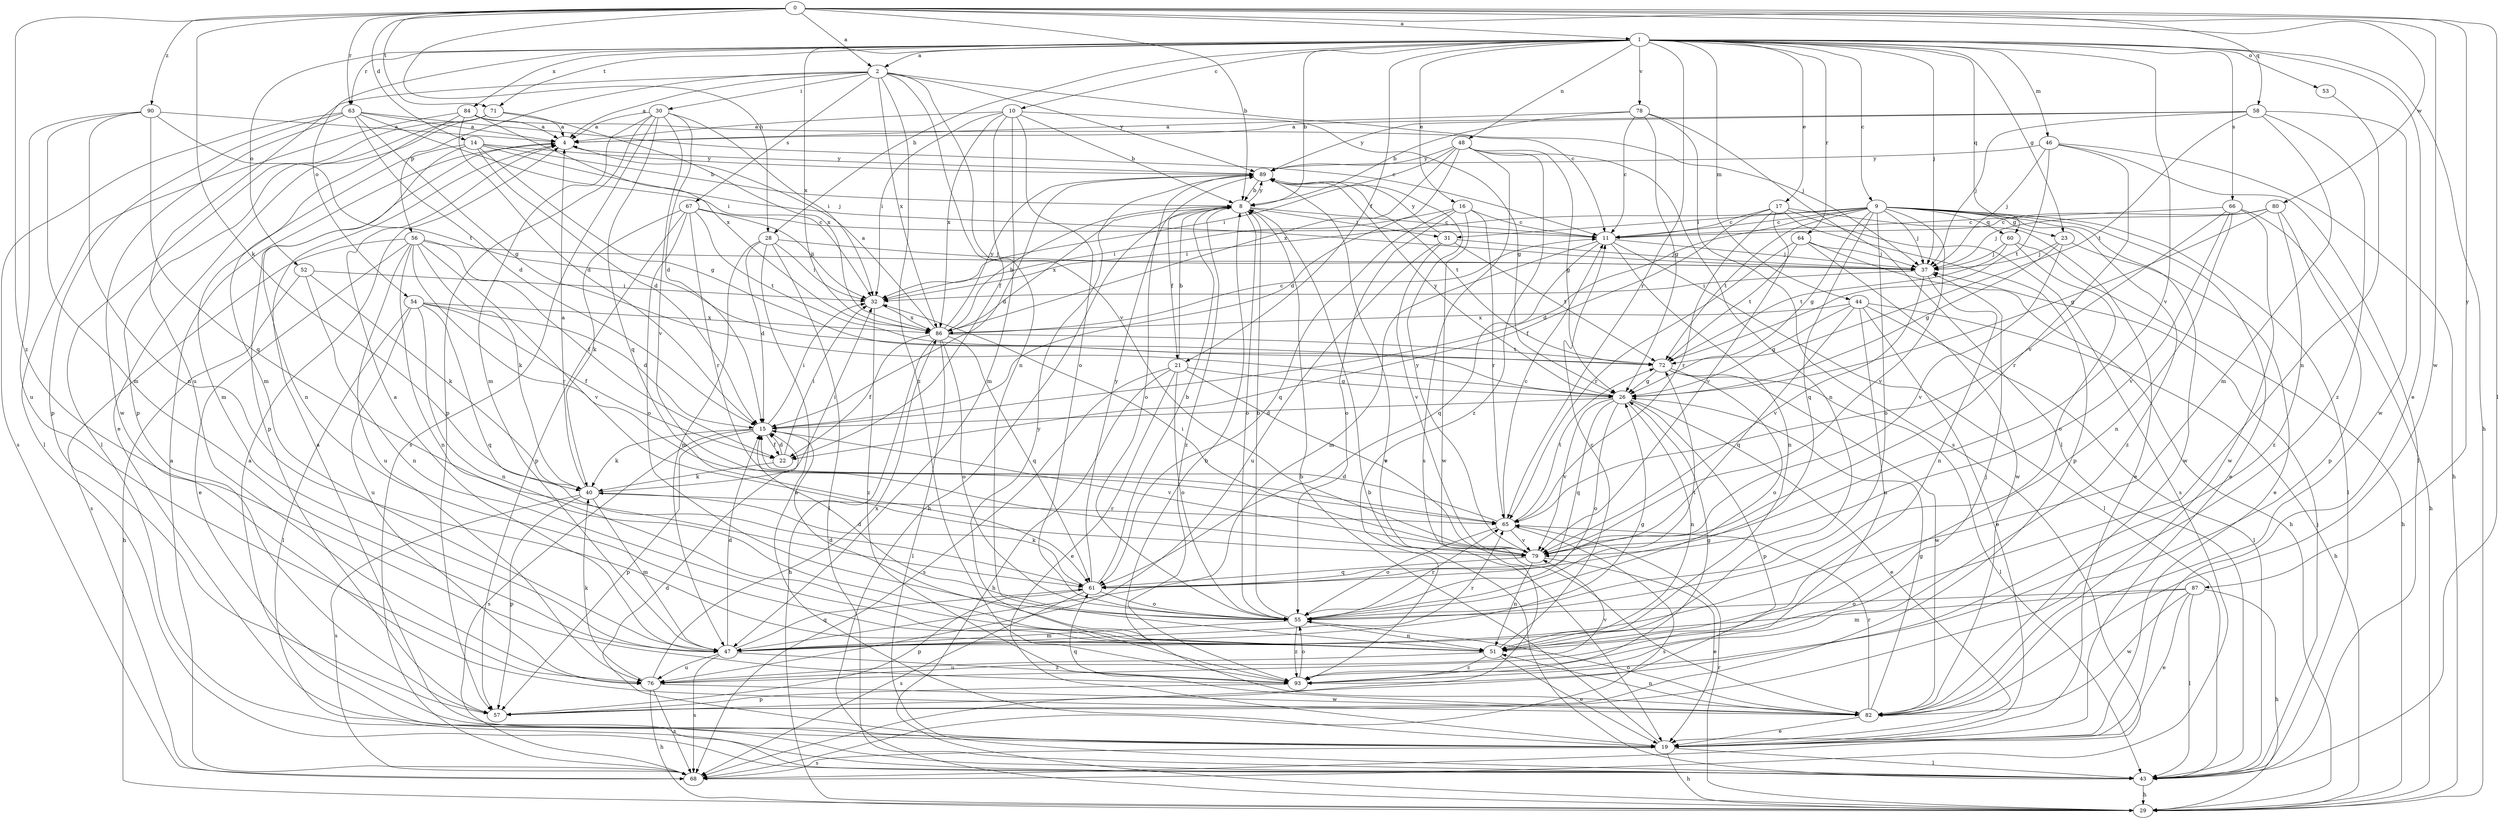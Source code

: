 strict digraph  {
0;
1;
2;
4;
8;
9;
10;
11;
14;
15;
16;
17;
19;
21;
22;
23;
26;
28;
29;
30;
31;
32;
37;
40;
43;
44;
46;
47;
48;
51;
52;
53;
54;
55;
56;
57;
58;
60;
61;
63;
64;
65;
66;
67;
68;
71;
72;
76;
78;
79;
80;
82;
84;
86;
87;
89;
90;
93;
0 -> 1  [label=a];
0 -> 2  [label=a];
0 -> 8  [label=b];
0 -> 14  [label=d];
0 -> 28  [label=h];
0 -> 40  [label=k];
0 -> 43  [label=l];
0 -> 58  [label=q];
0 -> 63  [label=r];
0 -> 71  [label=t];
0 -> 80  [label=w];
0 -> 82  [label=w];
0 -> 87  [label=y];
0 -> 90  [label=z];
0 -> 93  [label=z];
1 -> 2  [label=a];
1 -> 8  [label=b];
1 -> 9  [label=c];
1 -> 10  [label=c];
1 -> 16  [label=e];
1 -> 17  [label=e];
1 -> 19  [label=e];
1 -> 21  [label=f];
1 -> 23  [label=g];
1 -> 28  [label=h];
1 -> 29  [label=h];
1 -> 37  [label=j];
1 -> 44  [label=m];
1 -> 46  [label=m];
1 -> 48  [label=n];
1 -> 52  [label=o];
1 -> 53  [label=o];
1 -> 54  [label=o];
1 -> 60  [label=q];
1 -> 63  [label=r];
1 -> 64  [label=r];
1 -> 65  [label=r];
1 -> 66  [label=s];
1 -> 71  [label=t];
1 -> 78  [label=v];
1 -> 79  [label=v];
1 -> 84  [label=x];
1 -> 86  [label=x];
2 -> 4  [label=a];
2 -> 11  [label=c];
2 -> 30  [label=i];
2 -> 51  [label=n];
2 -> 56  [label=p];
2 -> 67  [label=s];
2 -> 76  [label=u];
2 -> 79  [label=v];
2 -> 86  [label=x];
2 -> 89  [label=y];
2 -> 93  [label=z];
4 -> 57  [label=p];
4 -> 89  [label=y];
8 -> 11  [label=c];
8 -> 21  [label=f];
8 -> 29  [label=h];
8 -> 31  [label=i];
8 -> 55  [label=o];
8 -> 86  [label=x];
8 -> 89  [label=y];
8 -> 93  [label=z];
9 -> 11  [label=c];
9 -> 15  [label=d];
9 -> 19  [label=e];
9 -> 23  [label=g];
9 -> 26  [label=g];
9 -> 31  [label=i];
9 -> 32  [label=i];
9 -> 37  [label=j];
9 -> 43  [label=l];
9 -> 55  [label=o];
9 -> 60  [label=q];
9 -> 61  [label=q];
9 -> 72  [label=t];
9 -> 79  [label=v];
9 -> 82  [label=w];
9 -> 93  [label=z];
10 -> 4  [label=a];
10 -> 8  [label=b];
10 -> 22  [label=f];
10 -> 26  [label=g];
10 -> 32  [label=i];
10 -> 47  [label=m];
10 -> 55  [label=o];
10 -> 86  [label=x];
11 -> 37  [label=j];
11 -> 43  [label=l];
11 -> 47  [label=m];
11 -> 51  [label=n];
11 -> 61  [label=q];
14 -> 8  [label=b];
14 -> 15  [label=d];
14 -> 26  [label=g];
14 -> 37  [label=j];
14 -> 47  [label=m];
14 -> 51  [label=n];
14 -> 89  [label=y];
15 -> 22  [label=f];
15 -> 32  [label=i];
15 -> 40  [label=k];
15 -> 57  [label=p];
15 -> 68  [label=s];
15 -> 79  [label=v];
16 -> 11  [label=c];
16 -> 32  [label=i];
16 -> 55  [label=o];
16 -> 61  [label=q];
16 -> 65  [label=r];
16 -> 82  [label=w];
17 -> 11  [label=c];
17 -> 19  [label=e];
17 -> 22  [label=f];
17 -> 57  [label=p];
17 -> 65  [label=r];
17 -> 68  [label=s];
17 -> 79  [label=v];
19 -> 4  [label=a];
19 -> 8  [label=b];
19 -> 15  [label=d];
19 -> 29  [label=h];
19 -> 43  [label=l];
19 -> 68  [label=s];
21 -> 8  [label=b];
21 -> 19  [label=e];
21 -> 26  [label=g];
21 -> 29  [label=h];
21 -> 55  [label=o];
21 -> 68  [label=s];
21 -> 79  [label=v];
22 -> 15  [label=d];
22 -> 32  [label=i];
22 -> 40  [label=k];
23 -> 19  [label=e];
23 -> 26  [label=g];
23 -> 37  [label=j];
23 -> 79  [label=v];
26 -> 15  [label=d];
26 -> 19  [label=e];
26 -> 51  [label=n];
26 -> 55  [label=o];
26 -> 57  [label=p];
26 -> 61  [label=q];
26 -> 79  [label=v];
26 -> 89  [label=y];
28 -> 15  [label=d];
28 -> 19  [label=e];
28 -> 32  [label=i];
28 -> 37  [label=j];
28 -> 43  [label=l];
28 -> 47  [label=m];
29 -> 65  [label=r];
30 -> 4  [label=a];
30 -> 15  [label=d];
30 -> 32  [label=i];
30 -> 47  [label=m];
30 -> 57  [label=p];
30 -> 61  [label=q];
30 -> 68  [label=s];
30 -> 79  [label=v];
31 -> 37  [label=j];
31 -> 72  [label=t];
31 -> 76  [label=u];
31 -> 79  [label=v];
31 -> 89  [label=y];
32 -> 86  [label=x];
32 -> 93  [label=z];
37 -> 32  [label=i];
37 -> 51  [label=n];
37 -> 79  [label=v];
40 -> 4  [label=a];
40 -> 32  [label=i];
40 -> 47  [label=m];
40 -> 57  [label=p];
40 -> 65  [label=r];
40 -> 68  [label=s];
43 -> 4  [label=a];
43 -> 8  [label=b];
43 -> 29  [label=h];
43 -> 37  [label=j];
44 -> 19  [label=e];
44 -> 26  [label=g];
44 -> 29  [label=h];
44 -> 43  [label=l];
44 -> 61  [label=q];
44 -> 76  [label=u];
44 -> 86  [label=x];
46 -> 29  [label=h];
46 -> 37  [label=j];
46 -> 43  [label=l];
46 -> 72  [label=t];
46 -> 79  [label=v];
46 -> 89  [label=y];
47 -> 4  [label=a];
47 -> 15  [label=d];
47 -> 26  [label=g];
47 -> 61  [label=q];
47 -> 65  [label=r];
47 -> 68  [label=s];
47 -> 76  [label=u];
47 -> 93  [label=z];
48 -> 15  [label=d];
48 -> 26  [label=g];
48 -> 32  [label=i];
48 -> 51  [label=n];
48 -> 68  [label=s];
48 -> 86  [label=x];
48 -> 89  [label=y];
48 -> 93  [label=z];
51 -> 11  [label=c];
51 -> 15  [label=d];
51 -> 19  [label=e];
51 -> 76  [label=u];
51 -> 93  [label=z];
52 -> 29  [label=h];
52 -> 32  [label=i];
52 -> 40  [label=k];
52 -> 51  [label=n];
53 -> 51  [label=n];
54 -> 15  [label=d];
54 -> 22  [label=f];
54 -> 43  [label=l];
54 -> 51  [label=n];
54 -> 61  [label=q];
54 -> 76  [label=u];
54 -> 86  [label=x];
55 -> 8  [label=b];
55 -> 15  [label=d];
55 -> 47  [label=m];
55 -> 51  [label=n];
55 -> 65  [label=r];
55 -> 72  [label=t];
55 -> 93  [label=z];
56 -> 19  [label=e];
56 -> 22  [label=f];
56 -> 37  [label=j];
56 -> 40  [label=k];
56 -> 51  [label=n];
56 -> 65  [label=r];
56 -> 68  [label=s];
56 -> 76  [label=u];
56 -> 79  [label=v];
58 -> 4  [label=a];
58 -> 37  [label=j];
58 -> 47  [label=m];
58 -> 72  [label=t];
58 -> 82  [label=w];
58 -> 89  [label=y];
58 -> 93  [label=z];
60 -> 29  [label=h];
60 -> 37  [label=j];
60 -> 55  [label=o];
60 -> 72  [label=t];
61 -> 8  [label=b];
61 -> 40  [label=k];
61 -> 55  [label=o];
61 -> 57  [label=p];
61 -> 68  [label=s];
61 -> 89  [label=y];
63 -> 4  [label=a];
63 -> 11  [label=c];
63 -> 15  [label=d];
63 -> 26  [label=g];
63 -> 32  [label=i];
63 -> 57  [label=p];
63 -> 68  [label=s];
63 -> 82  [label=w];
64 -> 29  [label=h];
64 -> 37  [label=j];
64 -> 65  [label=r];
64 -> 72  [label=t];
64 -> 82  [label=w];
65 -> 11  [label=c];
65 -> 15  [label=d];
65 -> 55  [label=o];
65 -> 68  [label=s];
65 -> 72  [label=t];
65 -> 79  [label=v];
66 -> 11  [label=c];
66 -> 29  [label=h];
66 -> 51  [label=n];
66 -> 65  [label=r];
66 -> 79  [label=v];
66 -> 82  [label=w];
67 -> 11  [label=c];
67 -> 32  [label=i];
67 -> 40  [label=k];
67 -> 55  [label=o];
67 -> 57  [label=p];
67 -> 65  [label=r];
67 -> 72  [label=t];
68 -> 4  [label=a];
71 -> 4  [label=a];
71 -> 19  [label=e];
71 -> 43  [label=l];
71 -> 57  [label=p];
71 -> 86  [label=x];
72 -> 26  [label=g];
72 -> 43  [label=l];
72 -> 55  [label=o];
72 -> 82  [label=w];
76 -> 29  [label=h];
76 -> 40  [label=k];
76 -> 68  [label=s];
76 -> 79  [label=v];
76 -> 82  [label=w];
76 -> 86  [label=x];
78 -> 4  [label=a];
78 -> 8  [label=b];
78 -> 11  [label=c];
78 -> 26  [label=g];
78 -> 43  [label=l];
78 -> 68  [label=s];
79 -> 19  [label=e];
79 -> 32  [label=i];
79 -> 51  [label=n];
79 -> 61  [label=q];
79 -> 89  [label=y];
80 -> 11  [label=c];
80 -> 26  [label=g];
80 -> 37  [label=j];
80 -> 57  [label=p];
80 -> 93  [label=z];
82 -> 8  [label=b];
82 -> 19  [label=e];
82 -> 26  [label=g];
82 -> 51  [label=n];
82 -> 55  [label=o];
82 -> 61  [label=q];
82 -> 65  [label=r];
84 -> 4  [label=a];
84 -> 15  [label=d];
84 -> 37  [label=j];
84 -> 43  [label=l];
84 -> 47  [label=m];
84 -> 86  [label=x];
86 -> 4  [label=a];
86 -> 8  [label=b];
86 -> 11  [label=c];
86 -> 22  [label=f];
86 -> 29  [label=h];
86 -> 43  [label=l];
86 -> 55  [label=o];
86 -> 61  [label=q];
86 -> 72  [label=t];
86 -> 89  [label=y];
87 -> 19  [label=e];
87 -> 29  [label=h];
87 -> 43  [label=l];
87 -> 47  [label=m];
87 -> 55  [label=o];
87 -> 82  [label=w];
89 -> 8  [label=b];
89 -> 15  [label=d];
89 -> 19  [label=e];
89 -> 55  [label=o];
89 -> 72  [label=t];
90 -> 4  [label=a];
90 -> 47  [label=m];
90 -> 51  [label=n];
90 -> 61  [label=q];
90 -> 72  [label=t];
90 -> 76  [label=u];
93 -> 26  [label=g];
93 -> 37  [label=j];
93 -> 55  [label=o];
93 -> 57  [label=p];
93 -> 89  [label=y];
}
